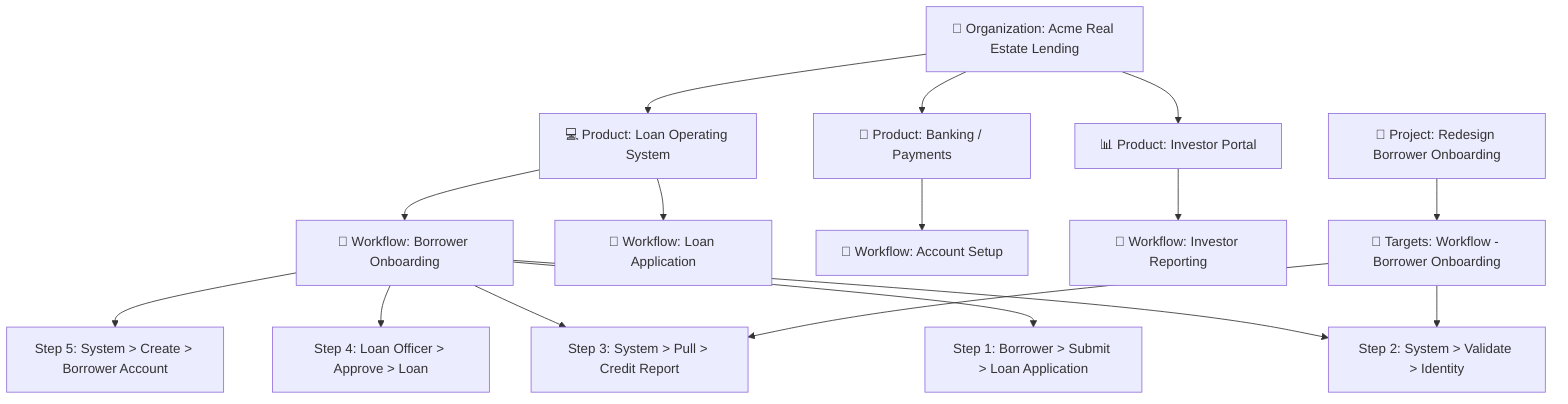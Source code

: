 graph TD
    %% ORGANIZATION LEVEL
    Org[🏢 Organization: Acme Real Estate Lending]

    %% PRODUCTS
    Org --> LOS[💻 Product: Loan Operating System]
    Org --> PAY[🏦 Product: Banking / Payments]
    Org --> INV[📊 Product: Investor Portal]

    %% WORKFLOWS FOR LOS
    LOS --> WF1[🔁 Workflow: Borrower Onboarding]
    LOS --> WF2[🔁 Workflow: Loan Application]

    %% WORKFLOWS FOR PAY
    PAY --> WF3[🔁 Workflow: Account Setup]

    %% WORKFLOWS FOR INV
    INV --> WF4[🔁 Workflow: Investor Reporting]

    %% STEPS UNDER WF1 (Borrower Onboarding)
    WF1 --> Step1[Step 1: Borrower > Submit > Loan Application]
    WF1 --> Step2[Step 2: System > Validate > Identity]
    WF1 --> Step3[Step 3: System > Pull > Credit Report]
    WF1 --> Step4[Step 4: Loan Officer > Approve > Loan]
    WF1 --> Step5[Step 5: System > Create > Borrower Account]

    %% PROJECT SLICE
    Project[🚀 Project: Redesign Borrower Onboarding]
    Project --> Focus[🎯 Targets: Workflow - Borrower Onboarding]
    Focus --> Step2
    Focus --> Step3